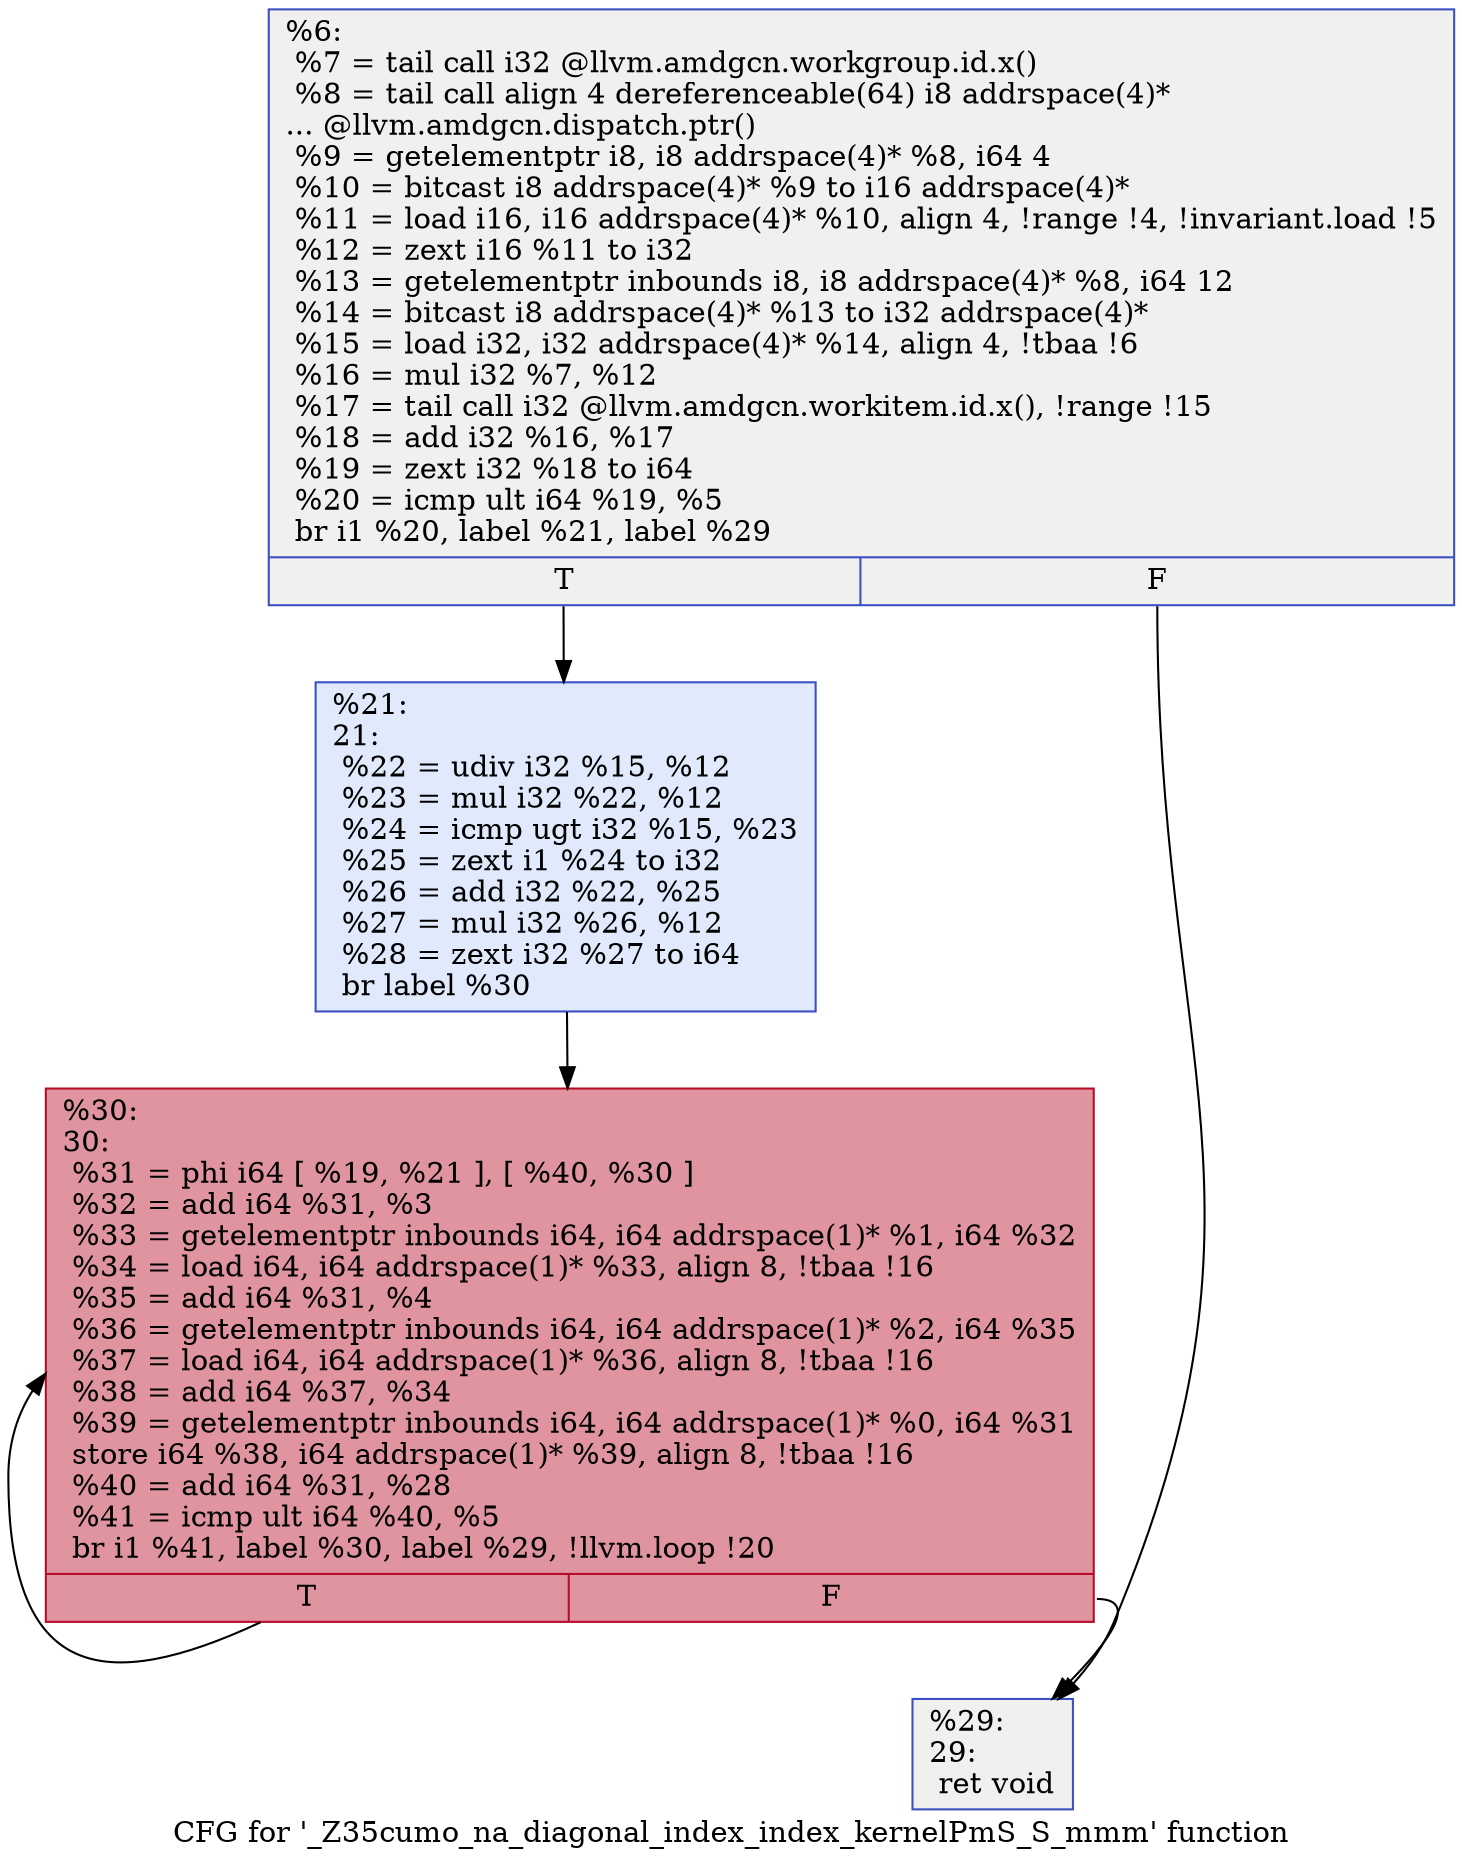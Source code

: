 digraph "CFG for '_Z35cumo_na_diagonal_index_index_kernelPmS_S_mmm' function" {
	label="CFG for '_Z35cumo_na_diagonal_index_index_kernelPmS_S_mmm' function";

	Node0x55b9680 [shape=record,color="#3d50c3ff", style=filled, fillcolor="#dedcdb70",label="{%6:\l  %7 = tail call i32 @llvm.amdgcn.workgroup.id.x()\l  %8 = tail call align 4 dereferenceable(64) i8 addrspace(4)*\l... @llvm.amdgcn.dispatch.ptr()\l  %9 = getelementptr i8, i8 addrspace(4)* %8, i64 4\l  %10 = bitcast i8 addrspace(4)* %9 to i16 addrspace(4)*\l  %11 = load i16, i16 addrspace(4)* %10, align 4, !range !4, !invariant.load !5\l  %12 = zext i16 %11 to i32\l  %13 = getelementptr inbounds i8, i8 addrspace(4)* %8, i64 12\l  %14 = bitcast i8 addrspace(4)* %13 to i32 addrspace(4)*\l  %15 = load i32, i32 addrspace(4)* %14, align 4, !tbaa !6\l  %16 = mul i32 %7, %12\l  %17 = tail call i32 @llvm.amdgcn.workitem.id.x(), !range !15\l  %18 = add i32 %16, %17\l  %19 = zext i32 %18 to i64\l  %20 = icmp ult i64 %19, %5\l  br i1 %20, label %21, label %29\l|{<s0>T|<s1>F}}"];
	Node0x55b9680:s0 -> Node0x55bb920;
	Node0x55b9680:s1 -> Node0x55bb9b0;
	Node0x55bb920 [shape=record,color="#3d50c3ff", style=filled, fillcolor="#b9d0f970",label="{%21:\l21:                                               \l  %22 = udiv i32 %15, %12\l  %23 = mul i32 %22, %12\l  %24 = icmp ugt i32 %15, %23\l  %25 = zext i1 %24 to i32\l  %26 = add i32 %22, %25\l  %27 = mul i32 %26, %12\l  %28 = zext i32 %27 to i64\l  br label %30\l}"];
	Node0x55bb920 -> Node0x55bbea0;
	Node0x55bb9b0 [shape=record,color="#3d50c3ff", style=filled, fillcolor="#dedcdb70",label="{%29:\l29:                                               \l  ret void\l}"];
	Node0x55bbea0 [shape=record,color="#b70d28ff", style=filled, fillcolor="#b70d2870",label="{%30:\l30:                                               \l  %31 = phi i64 [ %19, %21 ], [ %40, %30 ]\l  %32 = add i64 %31, %3\l  %33 = getelementptr inbounds i64, i64 addrspace(1)* %1, i64 %32\l  %34 = load i64, i64 addrspace(1)* %33, align 8, !tbaa !16\l  %35 = add i64 %31, %4\l  %36 = getelementptr inbounds i64, i64 addrspace(1)* %2, i64 %35\l  %37 = load i64, i64 addrspace(1)* %36, align 8, !tbaa !16\l  %38 = add i64 %37, %34\l  %39 = getelementptr inbounds i64, i64 addrspace(1)* %0, i64 %31\l  store i64 %38, i64 addrspace(1)* %39, align 8, !tbaa !16\l  %40 = add i64 %31, %28\l  %41 = icmp ult i64 %40, %5\l  br i1 %41, label %30, label %29, !llvm.loop !20\l|{<s0>T|<s1>F}}"];
	Node0x55bbea0:s0 -> Node0x55bbea0;
	Node0x55bbea0:s1 -> Node0x55bb9b0;
}
